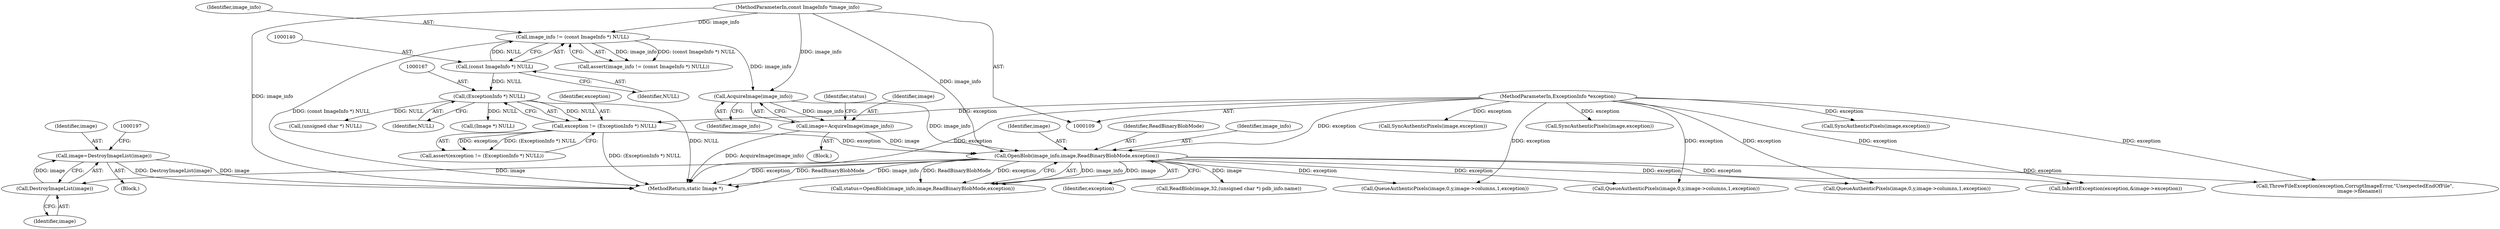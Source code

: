 digraph "0_ImageMagick_f6e9d0d9955e85bdd7540b251cd50d598dacc5e6_45@pointer" {
"1000191" [label="(Call,image=DestroyImageList(image))"];
"1000193" [label="(Call,DestroyImageList(image))"];
"1000181" [label="(Call,OpenBlob(image_info,image,ReadBinaryBlobMode,exception))"];
"1000177" [label="(Call,AcquireImage(image_info))"];
"1000137" [label="(Call,image_info != (const ImageInfo *) NULL)"];
"1000110" [label="(MethodParameterIn,const ImageInfo *image_info)"];
"1000139" [label="(Call,(const ImageInfo *) NULL)"];
"1000175" [label="(Call,image=AcquireImage(image_info))"];
"1000164" [label="(Call,exception != (ExceptionInfo *) NULL)"];
"1000111" [label="(MethodParameterIn,ExceptionInfo *exception)"];
"1000166" [label="(Call,(ExceptionInfo *) NULL)"];
"1000137" [label="(Call,image_info != (const ImageInfo *) NULL)"];
"1000955" [label="(Call,SyncAuthenticPixels(image,exception))"];
"1000141" [label="(Identifier,NULL)"];
"1000176" [label="(Identifier,image)"];
"1000201" [label="(Call,ReadBlob(image,32,(unsigned char *) pdb_info.name))"];
"1000193" [label="(Call,DestroyImageList(image))"];
"1000184" [label="(Identifier,ReadBinaryBlobMode)"];
"1000165" [label="(Identifier,exception)"];
"1000164" [label="(Call,exception != (ExceptionInfo *) NULL)"];
"1000180" [label="(Identifier,status)"];
"1000175" [label="(Call,image=AcquireImage(image_info))"];
"1000192" [label="(Identifier,image)"];
"1000177" [label="(Call,AcquireImage(image_info))"];
"1000178" [label="(Identifier,image_info)"];
"1000194" [label="(Identifier,image)"];
"1000112" [label="(Block,)"];
"1001072" [label="(Call,SyncAuthenticPixels(image,exception))"];
"1000139" [label="(Call,(const ImageInfo *) NULL)"];
"1000182" [label="(Identifier,image_info)"];
"1000163" [label="(Call,assert(exception != (ExceptionInfo *) NULL))"];
"1001251" [label="(MethodReturn,static Image *)"];
"1000190" [label="(Block,)"];
"1000844" [label="(Call,QueueAuthenticPixels(image,0,y,image->columns,1,exception))"];
"1000136" [label="(Call,assert(image_info != (const ImageInfo *) NULL))"];
"1000608" [label="(Call,InheritException(exception,&image->exception))"];
"1000646" [label="(Call,(unsigned char *) NULL)"];
"1000191" [label="(Call,image=DestroyImageList(image))"];
"1000168" [label="(Identifier,NULL)"];
"1000166" [label="(Call,(ExceptionInfo *) NULL)"];
"1000183" [label="(Identifier,image)"];
"1001113" [label="(Call,ThrowFileException(exception,CorruptImageError,\"UnexpectedEndOfFile\",\n      image->filename))"];
"1000179" [label="(Call,status=OpenBlob(image_info,image,ReadBinaryBlobMode,exception))"];
"1000138" [label="(Identifier,image_info)"];
"1000111" [label="(MethodParameterIn,ExceptionInfo *exception)"];
"1000999" [label="(Call,QueueAuthenticPixels(image,0,y,image->columns,1,exception))"];
"1000729" [label="(Call,QueueAuthenticPixels(image,0,y,image->columns,1,exception))"];
"1000196" [label="(Call,(Image *) NULL)"];
"1000181" [label="(Call,OpenBlob(image_info,image,ReadBinaryBlobMode,exception))"];
"1000800" [label="(Call,SyncAuthenticPixels(image,exception))"];
"1000185" [label="(Identifier,exception)"];
"1000110" [label="(MethodParameterIn,const ImageInfo *image_info)"];
"1000191" -> "1000190"  [label="AST: "];
"1000191" -> "1000193"  [label="CFG: "];
"1000192" -> "1000191"  [label="AST: "];
"1000193" -> "1000191"  [label="AST: "];
"1000197" -> "1000191"  [label="CFG: "];
"1000191" -> "1001251"  [label="DDG: DestroyImageList(image)"];
"1000191" -> "1001251"  [label="DDG: image"];
"1000193" -> "1000191"  [label="DDG: image"];
"1000193" -> "1000194"  [label="CFG: "];
"1000194" -> "1000193"  [label="AST: "];
"1000181" -> "1000193"  [label="DDG: image"];
"1000181" -> "1000179"  [label="AST: "];
"1000181" -> "1000185"  [label="CFG: "];
"1000182" -> "1000181"  [label="AST: "];
"1000183" -> "1000181"  [label="AST: "];
"1000184" -> "1000181"  [label="AST: "];
"1000185" -> "1000181"  [label="AST: "];
"1000179" -> "1000181"  [label="CFG: "];
"1000181" -> "1001251"  [label="DDG: image_info"];
"1000181" -> "1001251"  [label="DDG: exception"];
"1000181" -> "1001251"  [label="DDG: ReadBinaryBlobMode"];
"1000181" -> "1000179"  [label="DDG: image_info"];
"1000181" -> "1000179"  [label="DDG: image"];
"1000181" -> "1000179"  [label="DDG: ReadBinaryBlobMode"];
"1000181" -> "1000179"  [label="DDG: exception"];
"1000177" -> "1000181"  [label="DDG: image_info"];
"1000110" -> "1000181"  [label="DDG: image_info"];
"1000175" -> "1000181"  [label="DDG: image"];
"1000164" -> "1000181"  [label="DDG: exception"];
"1000111" -> "1000181"  [label="DDG: exception"];
"1000181" -> "1000201"  [label="DDG: image"];
"1000181" -> "1000608"  [label="DDG: exception"];
"1000181" -> "1000729"  [label="DDG: exception"];
"1000181" -> "1000844"  [label="DDG: exception"];
"1000181" -> "1000999"  [label="DDG: exception"];
"1000181" -> "1001113"  [label="DDG: exception"];
"1000177" -> "1000175"  [label="AST: "];
"1000177" -> "1000178"  [label="CFG: "];
"1000178" -> "1000177"  [label="AST: "];
"1000175" -> "1000177"  [label="CFG: "];
"1000177" -> "1000175"  [label="DDG: image_info"];
"1000137" -> "1000177"  [label="DDG: image_info"];
"1000110" -> "1000177"  [label="DDG: image_info"];
"1000137" -> "1000136"  [label="AST: "];
"1000137" -> "1000139"  [label="CFG: "];
"1000138" -> "1000137"  [label="AST: "];
"1000139" -> "1000137"  [label="AST: "];
"1000136" -> "1000137"  [label="CFG: "];
"1000137" -> "1001251"  [label="DDG: (const ImageInfo *) NULL"];
"1000137" -> "1000136"  [label="DDG: image_info"];
"1000137" -> "1000136"  [label="DDG: (const ImageInfo *) NULL"];
"1000110" -> "1000137"  [label="DDG: image_info"];
"1000139" -> "1000137"  [label="DDG: NULL"];
"1000110" -> "1000109"  [label="AST: "];
"1000110" -> "1001251"  [label="DDG: image_info"];
"1000139" -> "1000141"  [label="CFG: "];
"1000140" -> "1000139"  [label="AST: "];
"1000141" -> "1000139"  [label="AST: "];
"1000139" -> "1000166"  [label="DDG: NULL"];
"1000175" -> "1000112"  [label="AST: "];
"1000176" -> "1000175"  [label="AST: "];
"1000180" -> "1000175"  [label="CFG: "];
"1000175" -> "1001251"  [label="DDG: AcquireImage(image_info)"];
"1000164" -> "1000163"  [label="AST: "];
"1000164" -> "1000166"  [label="CFG: "];
"1000165" -> "1000164"  [label="AST: "];
"1000166" -> "1000164"  [label="AST: "];
"1000163" -> "1000164"  [label="CFG: "];
"1000164" -> "1001251"  [label="DDG: (ExceptionInfo *) NULL"];
"1000164" -> "1000163"  [label="DDG: exception"];
"1000164" -> "1000163"  [label="DDG: (ExceptionInfo *) NULL"];
"1000111" -> "1000164"  [label="DDG: exception"];
"1000166" -> "1000164"  [label="DDG: NULL"];
"1000111" -> "1000109"  [label="AST: "];
"1000111" -> "1001251"  [label="DDG: exception"];
"1000111" -> "1000608"  [label="DDG: exception"];
"1000111" -> "1000729"  [label="DDG: exception"];
"1000111" -> "1000800"  [label="DDG: exception"];
"1000111" -> "1000844"  [label="DDG: exception"];
"1000111" -> "1000955"  [label="DDG: exception"];
"1000111" -> "1000999"  [label="DDG: exception"];
"1000111" -> "1001072"  [label="DDG: exception"];
"1000111" -> "1001113"  [label="DDG: exception"];
"1000166" -> "1000168"  [label="CFG: "];
"1000167" -> "1000166"  [label="AST: "];
"1000168" -> "1000166"  [label="AST: "];
"1000166" -> "1001251"  [label="DDG: NULL"];
"1000166" -> "1000196"  [label="DDG: NULL"];
"1000166" -> "1000646"  [label="DDG: NULL"];
}
